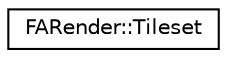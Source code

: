 digraph G
{
  edge [fontname="Helvetica",fontsize="10",labelfontname="Helvetica",labelfontsize="10"];
  node [fontname="Helvetica",fontsize="10",shape=record];
  rankdir="LR";
  Node1 [label="FARender::Tileset",height=0.2,width=0.4,color="black", fillcolor="white", style="filled",URL="$class_f_a_render_1_1_tileset.html"];
}
